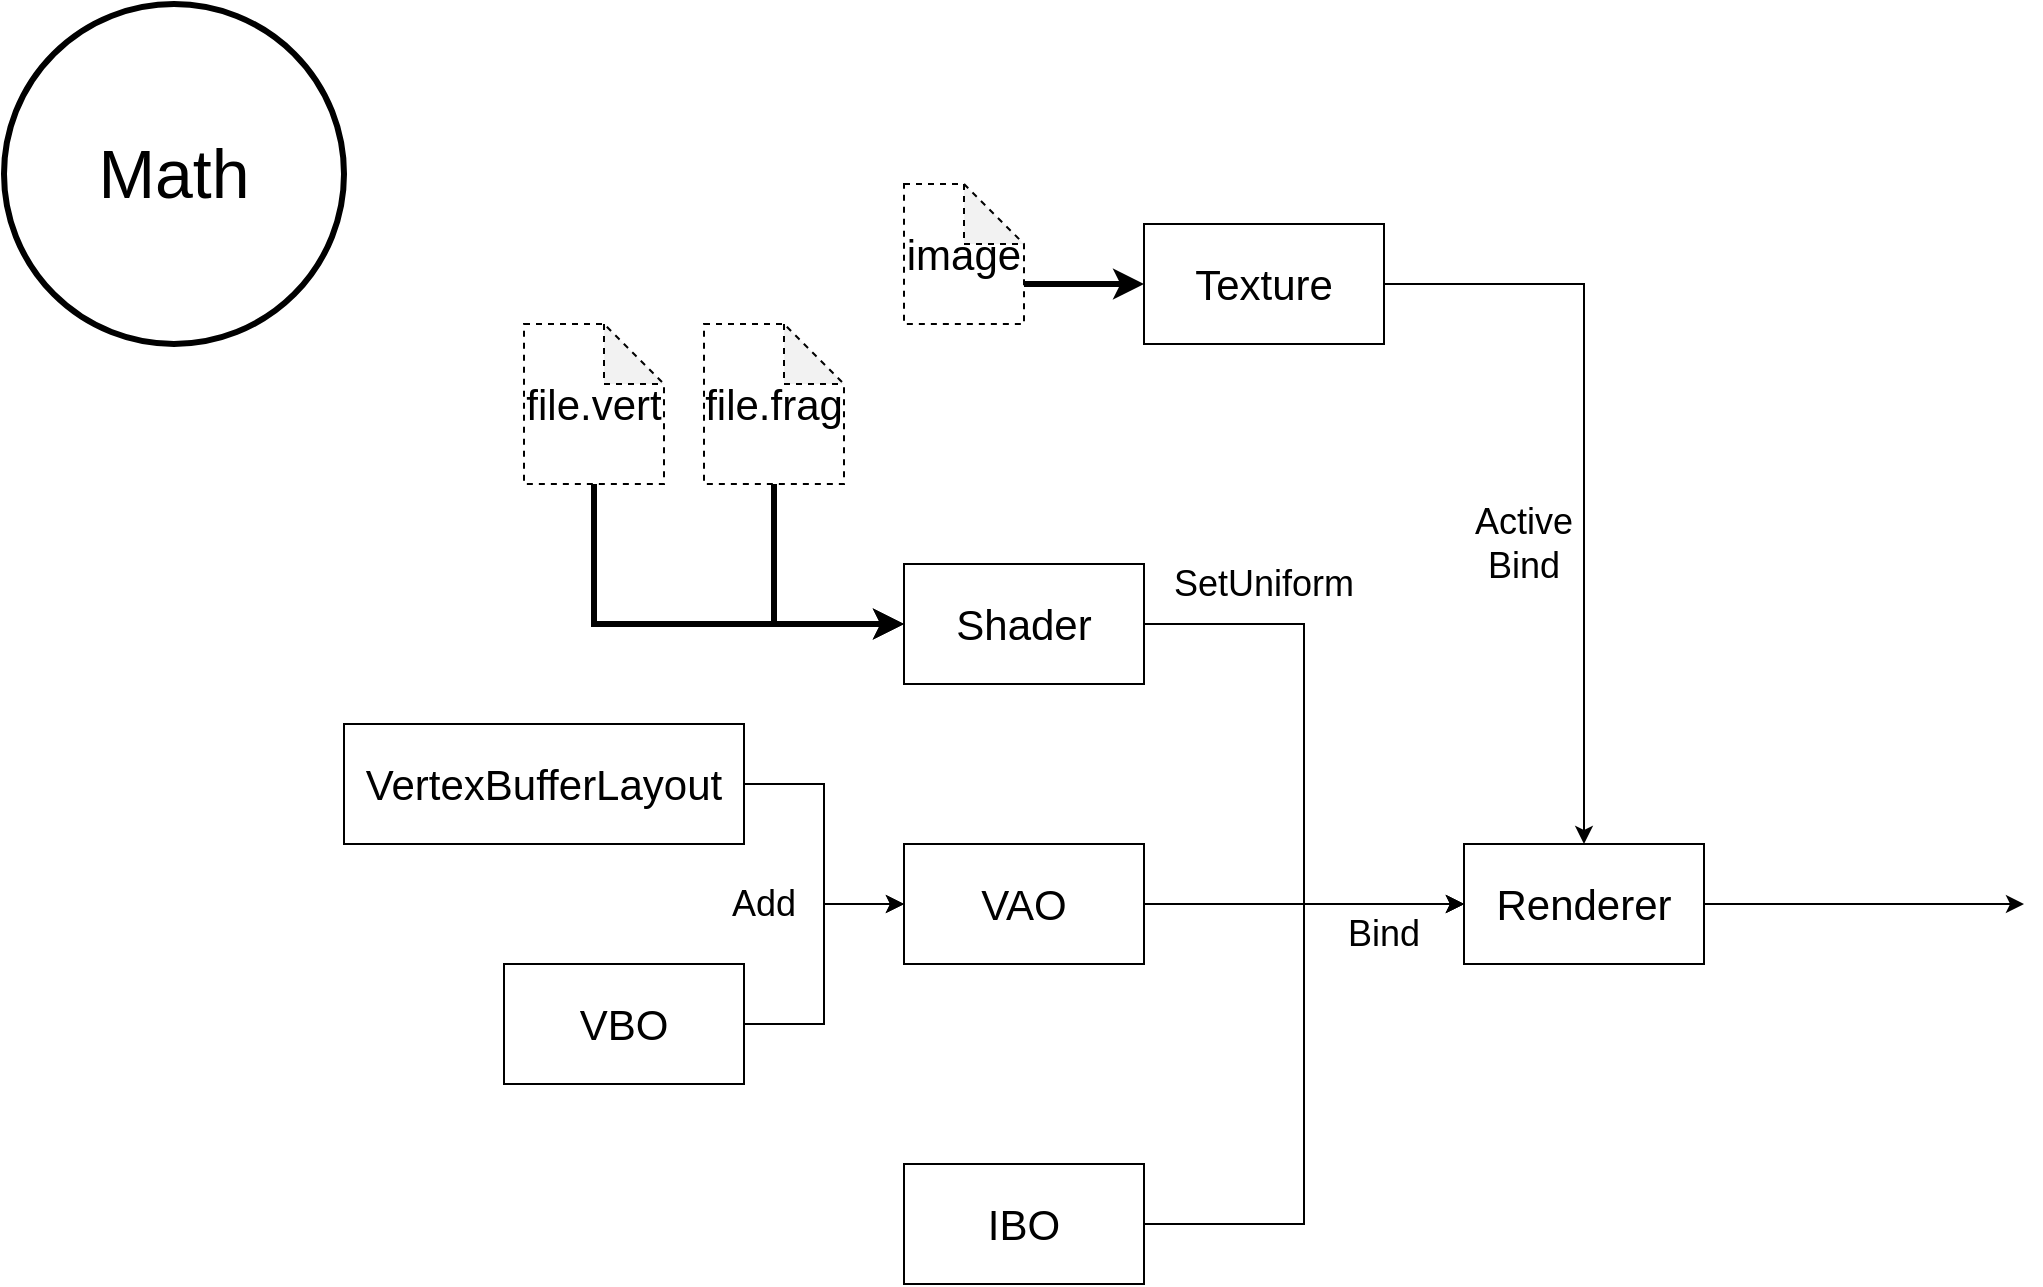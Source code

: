 <mxfile version="28.0.6">
  <diagram name="Page-1" id="SJqstyBm8eX_xAzdMlwN">
    <mxGraphModel dx="2058" dy="1146" grid="1" gridSize="10" guides="1" tooltips="1" connect="1" arrows="1" fold="1" page="1" pageScale="1" pageWidth="100000" pageHeight="10000" math="0" shadow="0">
      <root>
        <mxCell id="0" />
        <mxCell id="1" parent="0" />
        <mxCell id="iKdrCHHRz9E105YB1NNE-11" style="edgeStyle=orthogonalEdgeStyle;rounded=0;orthogonalLoop=1;jettySize=auto;html=1;exitX=1;exitY=0.5;exitDx=0;exitDy=0;entryX=0;entryY=0.5;entryDx=0;entryDy=0;" edge="1" parent="1" source="iKdrCHHRz9E105YB1NNE-1" target="iKdrCHHRz9E105YB1NNE-2">
          <mxGeometry relative="1" as="geometry" />
        </mxCell>
        <mxCell id="iKdrCHHRz9E105YB1NNE-1" value="VBO" style="rounded=0;whiteSpace=wrap;html=1;fontSize=21;" vertex="1" parent="1">
          <mxGeometry x="360" y="580" width="120" height="60" as="geometry" />
        </mxCell>
        <mxCell id="iKdrCHHRz9E105YB1NNE-13" style="edgeStyle=orthogonalEdgeStyle;rounded=0;orthogonalLoop=1;jettySize=auto;html=1;exitX=1;exitY=0.5;exitDx=0;exitDy=0;entryX=0;entryY=0.5;entryDx=0;entryDy=0;" edge="1" parent="1" source="iKdrCHHRz9E105YB1NNE-2" target="iKdrCHHRz9E105YB1NNE-9">
          <mxGeometry relative="1" as="geometry" />
        </mxCell>
        <mxCell id="iKdrCHHRz9E105YB1NNE-2" value="VAO" style="rounded=0;whiteSpace=wrap;html=1;fontSize=21;" vertex="1" parent="1">
          <mxGeometry x="560" y="520" width="120" height="60" as="geometry" />
        </mxCell>
        <mxCell id="iKdrCHHRz9E105YB1NNE-14" style="edgeStyle=orthogonalEdgeStyle;rounded=0;orthogonalLoop=1;jettySize=auto;html=1;exitX=1;exitY=0.5;exitDx=0;exitDy=0;entryX=0;entryY=0.5;entryDx=0;entryDy=0;" edge="1" parent="1" source="iKdrCHHRz9E105YB1NNE-3" target="iKdrCHHRz9E105YB1NNE-9">
          <mxGeometry relative="1" as="geometry" />
        </mxCell>
        <mxCell id="iKdrCHHRz9E105YB1NNE-3" value="IBO" style="rounded=0;whiteSpace=wrap;html=1;fontSize=21;" vertex="1" parent="1">
          <mxGeometry x="560" y="680" width="120" height="60" as="geometry" />
        </mxCell>
        <mxCell id="iKdrCHHRz9E105YB1NNE-12" style="edgeStyle=orthogonalEdgeStyle;rounded=0;orthogonalLoop=1;jettySize=auto;html=1;exitX=1;exitY=0.5;exitDx=0;exitDy=0;entryX=0;entryY=0.5;entryDx=0;entryDy=0;" edge="1" parent="1" source="iKdrCHHRz9E105YB1NNE-5" target="iKdrCHHRz9E105YB1NNE-9">
          <mxGeometry relative="1" as="geometry" />
        </mxCell>
        <mxCell id="iKdrCHHRz9E105YB1NNE-5" value="Shader" style="rounded=0;whiteSpace=wrap;html=1;fontSize=21;" vertex="1" parent="1">
          <mxGeometry x="560" y="380" width="120" height="60" as="geometry" />
        </mxCell>
        <mxCell id="iKdrCHHRz9E105YB1NNE-18" style="edgeStyle=orthogonalEdgeStyle;rounded=0;orthogonalLoop=1;jettySize=auto;html=1;exitX=1;exitY=0.5;exitDx=0;exitDy=0;entryX=0.5;entryY=0;entryDx=0;entryDy=0;" edge="1" parent="1" source="iKdrCHHRz9E105YB1NNE-6" target="iKdrCHHRz9E105YB1NNE-9">
          <mxGeometry relative="1" as="geometry" />
        </mxCell>
        <mxCell id="iKdrCHHRz9E105YB1NNE-6" value="Texture" style="rounded=0;whiteSpace=wrap;html=1;fontSize=21;" vertex="1" parent="1">
          <mxGeometry x="680" y="210" width="120" height="60" as="geometry" />
        </mxCell>
        <mxCell id="iKdrCHHRz9E105YB1NNE-10" style="edgeStyle=orthogonalEdgeStyle;rounded=0;orthogonalLoop=1;jettySize=auto;html=1;exitX=1;exitY=0.5;exitDx=0;exitDy=0;entryX=0;entryY=0.5;entryDx=0;entryDy=0;" edge="1" parent="1" source="iKdrCHHRz9E105YB1NNE-7" target="iKdrCHHRz9E105YB1NNE-2">
          <mxGeometry relative="1" as="geometry" />
        </mxCell>
        <mxCell id="iKdrCHHRz9E105YB1NNE-7" value="VertexBufferLayout" style="rounded=0;whiteSpace=wrap;html=1;fontSize=21;" vertex="1" parent="1">
          <mxGeometry x="280" y="460" width="200" height="60" as="geometry" />
        </mxCell>
        <mxCell id="iKdrCHHRz9E105YB1NNE-20" style="edgeStyle=orthogonalEdgeStyle;rounded=0;orthogonalLoop=1;jettySize=auto;html=1;exitX=1;exitY=0.5;exitDx=0;exitDy=0;" edge="1" parent="1" source="iKdrCHHRz9E105YB1NNE-9">
          <mxGeometry relative="1" as="geometry">
            <mxPoint x="1120" y="550" as="targetPoint" />
          </mxGeometry>
        </mxCell>
        <mxCell id="iKdrCHHRz9E105YB1NNE-9" value="Renderer" style="rounded=0;whiteSpace=wrap;html=1;fontSize=21;" vertex="1" parent="1">
          <mxGeometry x="840" y="520" width="120" height="60" as="geometry" />
        </mxCell>
        <mxCell id="iKdrCHHRz9E105YB1NNE-16" value="Add" style="text;html=1;align=center;verticalAlign=middle;whiteSpace=wrap;rounded=0;fontSize=18;" vertex="1" parent="1">
          <mxGeometry x="460" y="535" width="60" height="30" as="geometry" />
        </mxCell>
        <mxCell id="iKdrCHHRz9E105YB1NNE-17" value="Bind" style="text;html=1;align=center;verticalAlign=middle;whiteSpace=wrap;rounded=0;fontSize=18;" vertex="1" parent="1">
          <mxGeometry x="770" y="550" width="60" height="30" as="geometry" />
        </mxCell>
        <mxCell id="iKdrCHHRz9E105YB1NNE-19" value="Active&lt;div&gt;Bind&lt;/div&gt;" style="text;html=1;align=center;verticalAlign=middle;whiteSpace=wrap;rounded=0;fontSize=18;" vertex="1" parent="1">
          <mxGeometry x="840" y="350" width="60" height="40" as="geometry" />
        </mxCell>
        <mxCell id="iKdrCHHRz9E105YB1NNE-22" value="SetUniform" style="text;html=1;align=center;verticalAlign=middle;whiteSpace=wrap;rounded=0;fontSize=18;" vertex="1" parent="1">
          <mxGeometry x="690" y="370" width="100" height="40" as="geometry" />
        </mxCell>
        <mxCell id="iKdrCHHRz9E105YB1NNE-35" style="edgeStyle=orthogonalEdgeStyle;rounded=0;orthogonalLoop=1;jettySize=auto;html=1;exitX=0;exitY=0;exitDx=60;exitDy=50;exitPerimeter=0;entryX=0;entryY=0.5;entryDx=0;entryDy=0;strokeWidth=3;" edge="1" parent="1" source="iKdrCHHRz9E105YB1NNE-29" target="iKdrCHHRz9E105YB1NNE-6">
          <mxGeometry relative="1" as="geometry" />
        </mxCell>
        <mxCell id="iKdrCHHRz9E105YB1NNE-29" value="&lt;span style=&quot;font-size: 21px;&quot;&gt;image&lt;/span&gt;" style="shape=note;whiteSpace=wrap;html=1;backgroundOutline=1;darkOpacity=0.05;dashed=1;" vertex="1" parent="1">
          <mxGeometry x="560" y="190" width="60" height="70" as="geometry" />
        </mxCell>
        <mxCell id="iKdrCHHRz9E105YB1NNE-33" style="edgeStyle=orthogonalEdgeStyle;rounded=0;orthogonalLoop=1;jettySize=auto;html=1;exitX=0.5;exitY=1;exitDx=0;exitDy=0;exitPerimeter=0;entryX=0;entryY=0.5;entryDx=0;entryDy=0;strokeWidth=3;" edge="1" parent="1" source="iKdrCHHRz9E105YB1NNE-31" target="iKdrCHHRz9E105YB1NNE-5">
          <mxGeometry relative="1" as="geometry" />
        </mxCell>
        <mxCell id="iKdrCHHRz9E105YB1NNE-31" value="&lt;span style=&quot;font-size: 21px;&quot;&gt;file.frag&lt;/span&gt;" style="shape=note;whiteSpace=wrap;html=1;backgroundOutline=1;darkOpacity=0.05;dashed=1;" vertex="1" parent="1">
          <mxGeometry x="460" y="260" width="70" height="80" as="geometry" />
        </mxCell>
        <mxCell id="iKdrCHHRz9E105YB1NNE-34" style="edgeStyle=orthogonalEdgeStyle;rounded=0;orthogonalLoop=1;jettySize=auto;html=1;exitX=0.5;exitY=1;exitDx=0;exitDy=0;exitPerimeter=0;entryX=0;entryY=0.5;entryDx=0;entryDy=0;strokeWidth=3;" edge="1" parent="1" source="iKdrCHHRz9E105YB1NNE-32" target="iKdrCHHRz9E105YB1NNE-5">
          <mxGeometry relative="1" as="geometry" />
        </mxCell>
        <mxCell id="iKdrCHHRz9E105YB1NNE-32" value="&lt;span style=&quot;font-size: 21px;&quot;&gt;file.vert&lt;/span&gt;" style="shape=note;whiteSpace=wrap;html=1;backgroundOutline=1;darkOpacity=0.05;dashed=1;" vertex="1" parent="1">
          <mxGeometry x="370" y="260" width="70" height="80" as="geometry" />
        </mxCell>
        <mxCell id="iKdrCHHRz9E105YB1NNE-36" value="Math" style="ellipse;whiteSpace=wrap;html=1;aspect=fixed;fontSize=34;strokeWidth=3;" vertex="1" parent="1">
          <mxGeometry x="110" y="100" width="170" height="170" as="geometry" />
        </mxCell>
      </root>
    </mxGraphModel>
  </diagram>
</mxfile>
